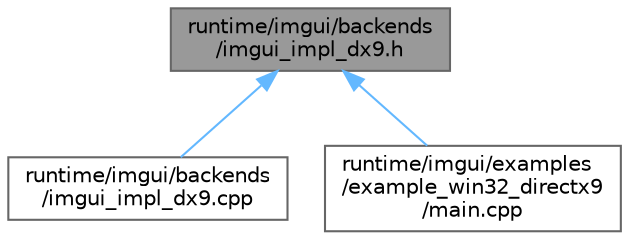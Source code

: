 digraph "runtime/imgui/backends/imgui_impl_dx9.h"
{
 // LATEX_PDF_SIZE
  bgcolor="transparent";
  edge [fontname=Helvetica,fontsize=10,labelfontname=Helvetica,labelfontsize=10];
  node [fontname=Helvetica,fontsize=10,shape=box,height=0.2,width=0.4];
  Node1 [id="Node000001",label="runtime/imgui/backends\l/imgui_impl_dx9.h",height=0.2,width=0.4,color="gray40", fillcolor="grey60", style="filled", fontcolor="black",tooltip=" "];
  Node1 -> Node2 [id="edge1_Node000001_Node000002",dir="back",color="steelblue1",style="solid",tooltip=" "];
  Node2 [id="Node000002",label="runtime/imgui/backends\l/imgui_impl_dx9.cpp",height=0.2,width=0.4,color="grey40", fillcolor="white", style="filled",URL="$imgui__impl__dx9_8cpp.html",tooltip=" "];
  Node1 -> Node3 [id="edge2_Node000001_Node000003",dir="back",color="steelblue1",style="solid",tooltip=" "];
  Node3 [id="Node000003",label="runtime/imgui/examples\l/example_win32_directx9\l/main.cpp",height=0.2,width=0.4,color="grey40", fillcolor="white", style="filled",URL="$imgui_2examples_2example__win32__directx9_2main_8cpp.html",tooltip=" "];
}
